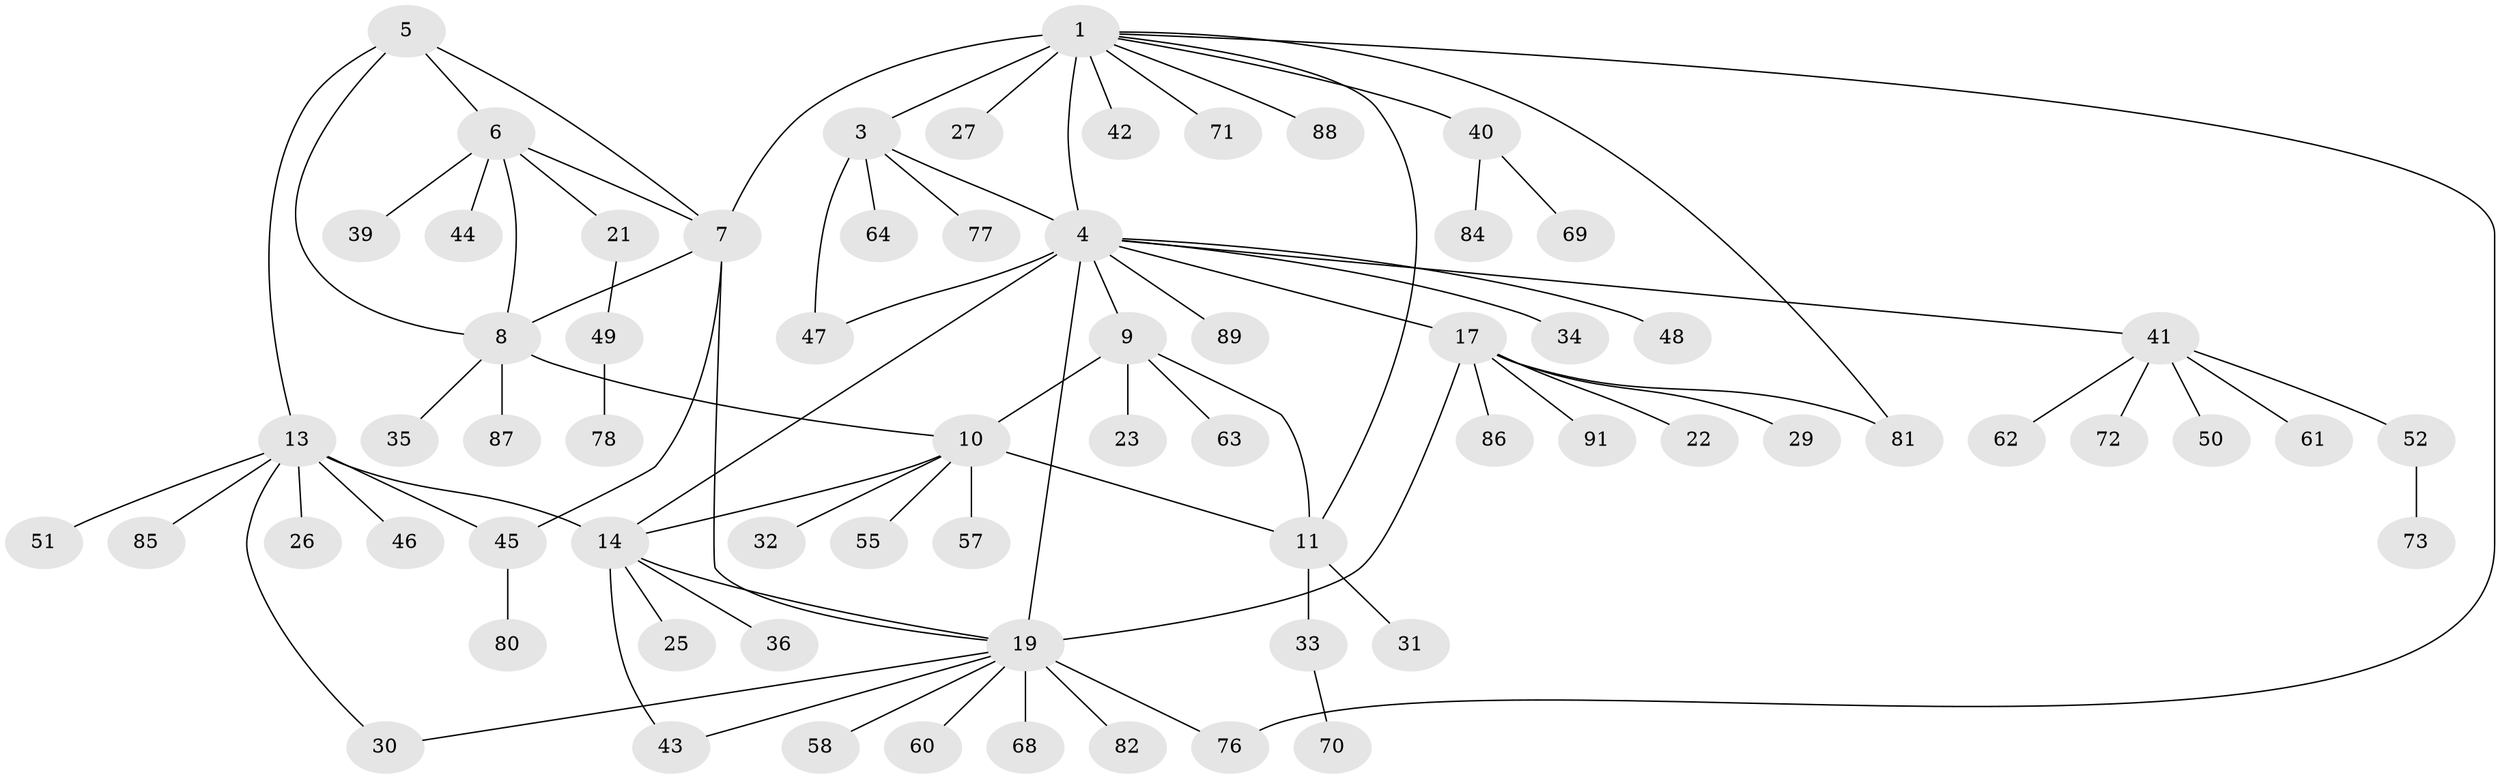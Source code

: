 // Generated by graph-tools (version 1.1) at 2025/52/02/27/25 19:52:17]
// undirected, 69 vertices, 86 edges
graph export_dot {
graph [start="1"]
  node [color=gray90,style=filled];
  1 [super="+2"];
  3;
  4 [super="+18"];
  5 [super="+37"];
  6 [super="+28"];
  7 [super="+56"];
  8 [super="+24"];
  9 [super="+75"];
  10 [super="+12"];
  11 [super="+92"];
  13 [super="+15"];
  14 [super="+16"];
  17 [super="+90"];
  19 [super="+20"];
  21 [super="+74"];
  22;
  23;
  25 [super="+65"];
  26;
  27 [super="+53"];
  29 [super="+38"];
  30 [super="+67"];
  31;
  32;
  33 [super="+79"];
  34;
  35;
  36;
  39;
  40 [super="+59"];
  41 [super="+66"];
  42;
  43;
  44;
  45;
  46;
  47 [super="+54"];
  48;
  49;
  50;
  51 [super="+83"];
  52;
  55;
  57;
  58;
  60;
  61;
  62;
  63;
  64;
  68;
  69;
  70;
  71;
  72;
  73;
  76;
  77;
  78;
  80;
  81;
  82;
  84;
  85;
  86;
  87;
  88;
  89;
  91;
  1 -- 3 [weight=2];
  1 -- 4 [weight=2];
  1 -- 11;
  1 -- 27;
  1 -- 71;
  1 -- 81;
  1 -- 7 [weight=2];
  1 -- 40;
  1 -- 42;
  1 -- 76;
  1 -- 88;
  3 -- 4;
  3 -- 47;
  3 -- 64;
  3 -- 77;
  4 -- 41;
  4 -- 89;
  4 -- 48;
  4 -- 17;
  4 -- 34;
  4 -- 19 [weight=2];
  4 -- 9;
  4 -- 14;
  4 -- 47;
  5 -- 6;
  5 -- 7;
  5 -- 8;
  5 -- 13;
  6 -- 7;
  6 -- 8;
  6 -- 21;
  6 -- 39;
  6 -- 44;
  7 -- 8;
  7 -- 45;
  7 -- 19;
  8 -- 35;
  8 -- 87;
  8 -- 10;
  9 -- 10 [weight=2];
  9 -- 11;
  9 -- 23;
  9 -- 63;
  10 -- 11 [weight=2];
  10 -- 32;
  10 -- 55;
  10 -- 57;
  10 -- 14;
  11 -- 31;
  11 -- 33;
  13 -- 14 [weight=4];
  13 -- 26;
  13 -- 45;
  13 -- 46;
  13 -- 51;
  13 -- 85;
  13 -- 30;
  14 -- 19;
  14 -- 25;
  14 -- 36;
  14 -- 43;
  17 -- 19 [weight=2];
  17 -- 22;
  17 -- 29;
  17 -- 81;
  17 -- 86;
  17 -- 91;
  19 -- 60;
  19 -- 68;
  19 -- 82;
  19 -- 43;
  19 -- 76;
  19 -- 58;
  19 -- 30;
  21 -- 49;
  33 -- 70;
  40 -- 84;
  40 -- 69;
  41 -- 50;
  41 -- 52;
  41 -- 61;
  41 -- 62;
  41 -- 72;
  45 -- 80;
  49 -- 78;
  52 -- 73;
}
